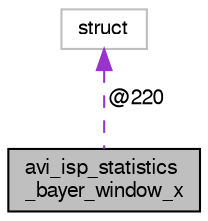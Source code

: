 digraph "avi_isp_statistics_bayer_window_x"
{
  edge [fontname="FreeSans",fontsize="10",labelfontname="FreeSans",labelfontsize="10"];
  node [fontname="FreeSans",fontsize="10",shape=record];
  Node1 [label="avi_isp_statistics\l_bayer_window_x",height=0.2,width=0.4,color="black", fillcolor="grey75", style="filled", fontcolor="black"];
  Node2 -> Node1 [dir="back",color="darkorchid3",fontsize="10",style="dashed",label=" @220" ,fontname="FreeSans"];
  Node2 [label="struct",height=0.2,width=0.4,color="grey75", fillcolor="white", style="filled"];
}
